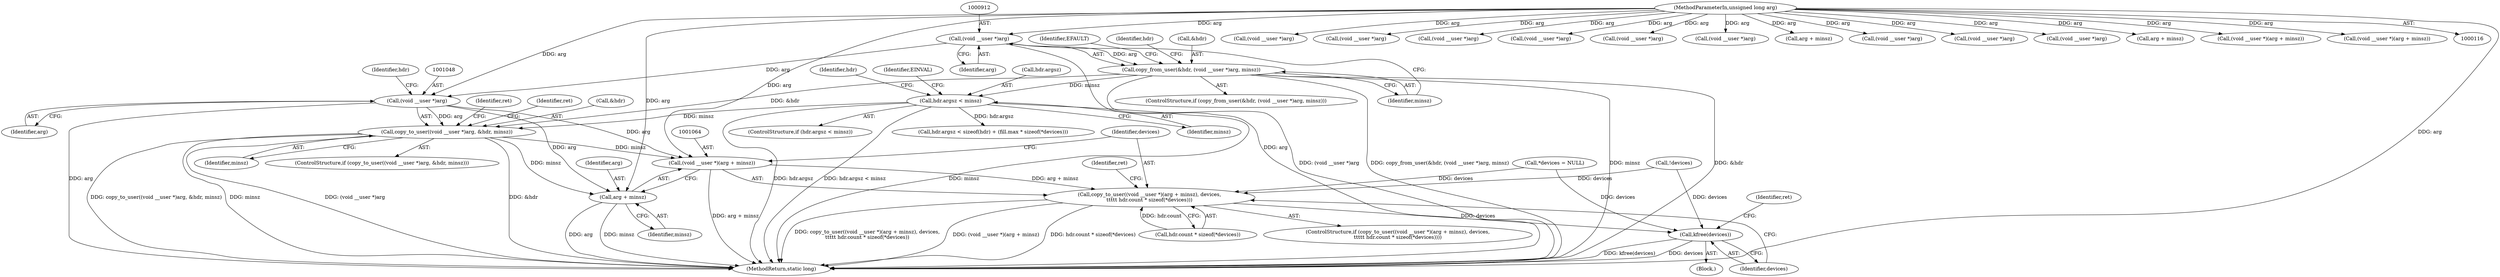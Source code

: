 digraph "0_linux_05692d7005a364add85c6e25a6c4447ce08f913a@API" {
"1001046" [label="(Call,copy_to_user((void __user *)arg, &hdr, minsz))"];
"1001047" [label="(Call,(void __user *)arg)"];
"1000911" [label="(Call,(void __user *)arg)"];
"1000119" [label="(MethodParameterIn,unsigned long arg)"];
"1000908" [label="(Call,copy_from_user(&hdr, (void __user *)arg, minsz))"];
"1000919" [label="(Call,hdr.argsz < minsz)"];
"1001063" [label="(Call,(void __user *)(arg + minsz))"];
"1001062" [label="(Call,copy_to_user((void __user *)(arg + minsz), devices,\n\t\t\t\t\t hdr.count * sizeof(*devices)))"];
"1001080" [label="(Call,kfree(devices))"];
"1001065" [label="(Call,arg + minsz)"];
"1001052" [label="(Identifier,minsz)"];
"1001054" [label="(Identifier,ret)"];
"1000909" [label="(Call,&hdr)"];
"1000908" [label="(Call,copy_from_user(&hdr, (void __user *)arg, minsz))"];
"1000917" [label="(Identifier,EFAULT)"];
"1001077" [label="(Identifier,ret)"];
"1000918" [label="(ControlStructure,if (hdr.argsz < minsz))"];
"1001059" [label="(Identifier,ret)"];
"1001111" [label="(Call,(void __user *)arg)"];
"1000557" [label="(Call,(void __user *)arg)"];
"1000183" [label="(Call,(void __user *)arg)"];
"1000896" [label="(Call,*devices = NULL)"];
"1000589" [label="(Call,(void __user *)arg)"];
"1000911" [label="(Call,(void __user *)arg)"];
"1001069" [label="(Call,hdr.count * sizeof(*devices))"];
"1001067" [label="(Identifier,minsz)"];
"1001369" [label="(MethodReturn,static long)"];
"1000914" [label="(Identifier,minsz)"];
"1001061" [label="(ControlStructure,if (copy_to_user((void __user *)(arg + minsz), devices,\n\t\t\t\t\t hdr.count * sizeof(*devices))))"];
"1000686" [label="(Call,(void __user *)arg)"];
"1001047" [label="(Call,(void __user *)arg)"];
"1000976" [label="(Call,hdr.argsz < sizeof(hdr) + (fill.max * sizeof(*devices)))"];
"1000920" [label="(Call,hdr.argsz)"];
"1001014" [label="(Call,!devices)"];
"1000919" [label="(Call,hdr.argsz < minsz)"];
"1001063" [label="(Call,(void __user *)(arg + minsz))"];
"1000890" [label="(Block,)"];
"1001062" [label="(Call,copy_to_user((void __user *)(arg + minsz), devices,\n\t\t\t\t\t hdr.count * sizeof(*devices)))"];
"1000609" [label="(Call,(void __user *)arg)"];
"1000823" [label="(Call,arg + minsz)"];
"1000907" [label="(ControlStructure,if (copy_from_user(&hdr, (void __user *)arg, minsz)))"];
"1000212" [label="(Call,(void __user *)arg)"];
"1000921" [label="(Identifier,hdr)"];
"1000136" [label="(Call,(void __user *)arg)"];
"1001050" [label="(Call,&hdr)"];
"1001045" [label="(ControlStructure,if (copy_to_user((void __user *)arg, &hdr, minsz)))"];
"1000119" [label="(MethodParameterIn,unsigned long arg)"];
"1000714" [label="(Call,(void __user *)arg)"];
"1001083" [label="(Identifier,ret)"];
"1001220" [label="(Call,arg + minsz)"];
"1000929" [label="(Identifier,hdr)"];
"1001065" [label="(Call,arg + minsz)"];
"1000821" [label="(Call,(void __user *)(arg + minsz))"];
"1001049" [label="(Identifier,arg)"];
"1001218" [label="(Call,(void __user *)(arg + minsz))"];
"1000913" [label="(Identifier,arg)"];
"1001066" [label="(Identifier,arg)"];
"1001081" [label="(Identifier,devices)"];
"1001068" [label="(Identifier,devices)"];
"1000926" [label="(Identifier,EINVAL)"];
"1001051" [label="(Identifier,hdr)"];
"1000923" [label="(Identifier,minsz)"];
"1001046" [label="(Call,copy_to_user((void __user *)arg, &hdr, minsz))"];
"1001080" [label="(Call,kfree(devices))"];
"1001046" -> "1001045"  [label="AST: "];
"1001046" -> "1001052"  [label="CFG: "];
"1001047" -> "1001046"  [label="AST: "];
"1001050" -> "1001046"  [label="AST: "];
"1001052" -> "1001046"  [label="AST: "];
"1001054" -> "1001046"  [label="CFG: "];
"1001059" -> "1001046"  [label="CFG: "];
"1001046" -> "1001369"  [label="DDG: (void __user *)arg"];
"1001046" -> "1001369"  [label="DDG: &hdr"];
"1001046" -> "1001369"  [label="DDG: copy_to_user((void __user *)arg, &hdr, minsz)"];
"1001046" -> "1001369"  [label="DDG: minsz"];
"1001047" -> "1001046"  [label="DDG: arg"];
"1000908" -> "1001046"  [label="DDG: &hdr"];
"1000919" -> "1001046"  [label="DDG: minsz"];
"1001046" -> "1001063"  [label="DDG: minsz"];
"1001046" -> "1001065"  [label="DDG: minsz"];
"1001047" -> "1001049"  [label="CFG: "];
"1001048" -> "1001047"  [label="AST: "];
"1001049" -> "1001047"  [label="AST: "];
"1001051" -> "1001047"  [label="CFG: "];
"1001047" -> "1001369"  [label="DDG: arg"];
"1000911" -> "1001047"  [label="DDG: arg"];
"1000119" -> "1001047"  [label="DDG: arg"];
"1001047" -> "1001063"  [label="DDG: arg"];
"1001047" -> "1001065"  [label="DDG: arg"];
"1000911" -> "1000908"  [label="AST: "];
"1000911" -> "1000913"  [label="CFG: "];
"1000912" -> "1000911"  [label="AST: "];
"1000913" -> "1000911"  [label="AST: "];
"1000914" -> "1000911"  [label="CFG: "];
"1000911" -> "1001369"  [label="DDG: arg"];
"1000911" -> "1000908"  [label="DDG: arg"];
"1000119" -> "1000911"  [label="DDG: arg"];
"1000119" -> "1000116"  [label="AST: "];
"1000119" -> "1001369"  [label="DDG: arg"];
"1000119" -> "1000136"  [label="DDG: arg"];
"1000119" -> "1000183"  [label="DDG: arg"];
"1000119" -> "1000212"  [label="DDG: arg"];
"1000119" -> "1000557"  [label="DDG: arg"];
"1000119" -> "1000589"  [label="DDG: arg"];
"1000119" -> "1000609"  [label="DDG: arg"];
"1000119" -> "1000686"  [label="DDG: arg"];
"1000119" -> "1000714"  [label="DDG: arg"];
"1000119" -> "1000821"  [label="DDG: arg"];
"1000119" -> "1000823"  [label="DDG: arg"];
"1000119" -> "1001063"  [label="DDG: arg"];
"1000119" -> "1001065"  [label="DDG: arg"];
"1000119" -> "1001111"  [label="DDG: arg"];
"1000119" -> "1001218"  [label="DDG: arg"];
"1000119" -> "1001220"  [label="DDG: arg"];
"1000908" -> "1000907"  [label="AST: "];
"1000908" -> "1000914"  [label="CFG: "];
"1000909" -> "1000908"  [label="AST: "];
"1000914" -> "1000908"  [label="AST: "];
"1000917" -> "1000908"  [label="CFG: "];
"1000921" -> "1000908"  [label="CFG: "];
"1000908" -> "1001369"  [label="DDG: (void __user *)arg"];
"1000908" -> "1001369"  [label="DDG: copy_from_user(&hdr, (void __user *)arg, minsz)"];
"1000908" -> "1001369"  [label="DDG: minsz"];
"1000908" -> "1001369"  [label="DDG: &hdr"];
"1000908" -> "1000919"  [label="DDG: minsz"];
"1000919" -> "1000918"  [label="AST: "];
"1000919" -> "1000923"  [label="CFG: "];
"1000920" -> "1000919"  [label="AST: "];
"1000923" -> "1000919"  [label="AST: "];
"1000926" -> "1000919"  [label="CFG: "];
"1000929" -> "1000919"  [label="CFG: "];
"1000919" -> "1001369"  [label="DDG: hdr.argsz"];
"1000919" -> "1001369"  [label="DDG: hdr.argsz < minsz"];
"1000919" -> "1001369"  [label="DDG: minsz"];
"1000919" -> "1000976"  [label="DDG: hdr.argsz"];
"1001063" -> "1001062"  [label="AST: "];
"1001063" -> "1001065"  [label="CFG: "];
"1001064" -> "1001063"  [label="AST: "];
"1001065" -> "1001063"  [label="AST: "];
"1001068" -> "1001063"  [label="CFG: "];
"1001063" -> "1001369"  [label="DDG: arg + minsz"];
"1001063" -> "1001062"  [label="DDG: arg + minsz"];
"1001062" -> "1001061"  [label="AST: "];
"1001062" -> "1001069"  [label="CFG: "];
"1001068" -> "1001062"  [label="AST: "];
"1001069" -> "1001062"  [label="AST: "];
"1001077" -> "1001062"  [label="CFG: "];
"1001081" -> "1001062"  [label="CFG: "];
"1001062" -> "1001369"  [label="DDG: copy_to_user((void __user *)(arg + minsz), devices,\n\t\t\t\t\t hdr.count * sizeof(*devices))"];
"1001062" -> "1001369"  [label="DDG: (void __user *)(arg + minsz)"];
"1001062" -> "1001369"  [label="DDG: hdr.count * sizeof(*devices)"];
"1000896" -> "1001062"  [label="DDG: devices"];
"1001014" -> "1001062"  [label="DDG: devices"];
"1001069" -> "1001062"  [label="DDG: hdr.count"];
"1001062" -> "1001080"  [label="DDG: devices"];
"1001080" -> "1000890"  [label="AST: "];
"1001080" -> "1001081"  [label="CFG: "];
"1001081" -> "1001080"  [label="AST: "];
"1001083" -> "1001080"  [label="CFG: "];
"1001080" -> "1001369"  [label="DDG: kfree(devices)"];
"1001080" -> "1001369"  [label="DDG: devices"];
"1000896" -> "1001080"  [label="DDG: devices"];
"1001014" -> "1001080"  [label="DDG: devices"];
"1001065" -> "1001067"  [label="CFG: "];
"1001066" -> "1001065"  [label="AST: "];
"1001067" -> "1001065"  [label="AST: "];
"1001065" -> "1001369"  [label="DDG: arg"];
"1001065" -> "1001369"  [label="DDG: minsz"];
}
